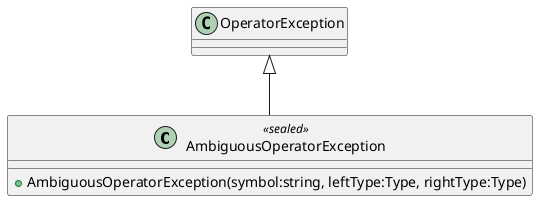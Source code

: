 @startuml
class AmbiguousOperatorException <<sealed>> {
    + AmbiguousOperatorException(symbol:string, leftType:Type, rightType:Type)
}
OperatorException <|-- AmbiguousOperatorException
@enduml
